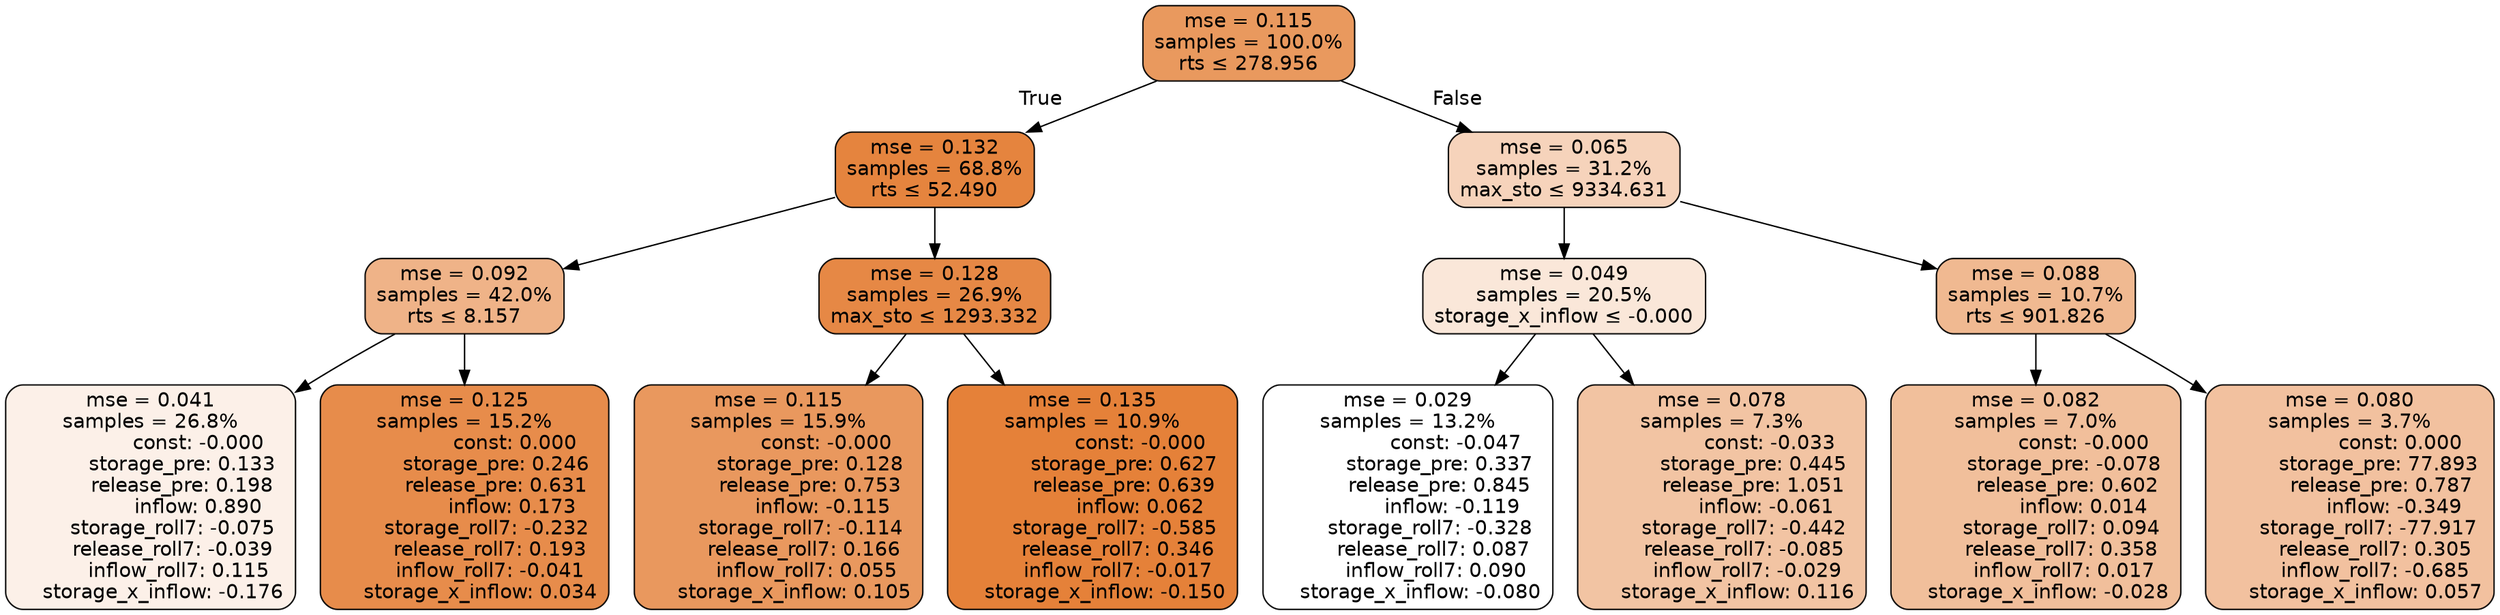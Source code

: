 digraph tree {
bgcolor="transparent"
node [shape=rectangle, style="filled, rounded", color="black", fontname=helvetica] ;
edge [fontname=helvetica] ;
	"0" [label="mse = 0.115
samples = 100.0%
rts &le; 278.956", fillcolor="#e9995e"]
	"1" [label="mse = 0.132
samples = 68.8%
rts &le; 52.490", fillcolor="#e5843e"]
	"2" [label="mse = 0.092
samples = 42.0%
rts &le; 8.157", fillcolor="#efb388"]
	"3" [label="mse = 0.041
samples = 26.8%
               const: -0.000
          storage_pre: 0.133
          release_pre: 0.198
               inflow: 0.890
       storage_roll7: -0.075
       release_roll7: -0.039
         inflow_roll7: 0.115
    storage_x_inflow: -0.176", fillcolor="#fcf0e8"]
	"4" [label="mse = 0.125
samples = 15.2%
                const: 0.000
          storage_pre: 0.246
          release_pre: 0.631
               inflow: 0.173
       storage_roll7: -0.232
        release_roll7: 0.193
        inflow_roll7: -0.041
     storage_x_inflow: 0.034", fillcolor="#e78c4b"]
	"5" [label="mse = 0.128
samples = 26.9%
max_sto &le; 1293.332", fillcolor="#e68845"]
	"6" [label="mse = 0.115
samples = 15.9%
               const: -0.000
          storage_pre: 0.128
          release_pre: 0.753
              inflow: -0.115
       storage_roll7: -0.114
        release_roll7: 0.166
         inflow_roll7: 0.055
     storage_x_inflow: 0.105", fillcolor="#e9985e"]
	"7" [label="mse = 0.135
samples = 10.9%
               const: -0.000
          storage_pre: 0.627
          release_pre: 0.639
               inflow: 0.062
       storage_roll7: -0.585
        release_roll7: 0.346
        inflow_roll7: -0.017
    storage_x_inflow: -0.150", fillcolor="#e58139"]
	"8" [label="mse = 0.065
samples = 31.2%
max_sto &le; 9334.631", fillcolor="#f6d3bb"]
	"9" [label="mse = 0.049
samples = 20.5%
storage_x_inflow &le; -0.000", fillcolor="#fae7d9"]
	"10" [label="mse = 0.029
samples = 13.2%
               const: -0.047
          storage_pre: 0.337
          release_pre: 0.845
              inflow: -0.119
       storage_roll7: -0.328
        release_roll7: 0.087
         inflow_roll7: 0.090
    storage_x_inflow: -0.080", fillcolor="#ffffff"]
	"11" [label="mse = 0.078
samples = 7.3%
               const: -0.033
          storage_pre: 0.445
          release_pre: 1.051
              inflow: -0.061
       storage_roll7: -0.442
       release_roll7: -0.085
        inflow_roll7: -0.029
     storage_x_inflow: 0.116", fillcolor="#f2c4a3"]
	"12" [label="mse = 0.088
samples = 10.7%
rts &le; 901.826", fillcolor="#f0b991"]
	"13" [label="mse = 0.082
samples = 7.0%
               const: -0.000
         storage_pre: -0.078
          release_pre: 0.602
               inflow: 0.014
        storage_roll7: 0.094
        release_roll7: 0.358
         inflow_roll7: 0.017
    storage_x_inflow: -0.028", fillcolor="#f1bf9b"]
	"14" [label="mse = 0.080
samples = 3.7%
                const: 0.000
         storage_pre: 77.893
          release_pre: 0.787
              inflow: -0.349
      storage_roll7: -77.917
        release_roll7: 0.305
        inflow_roll7: -0.685
     storage_x_inflow: 0.057", fillcolor="#f2c19f"]

	"0" -> "1" [labeldistance=2.5, labelangle=45, headlabel="True"]
	"1" -> "2"
	"2" -> "3"
	"2" -> "4"
	"1" -> "5"
	"5" -> "6"
	"5" -> "7"
	"0" -> "8" [labeldistance=2.5, labelangle=-45, headlabel="False"]
	"8" -> "9"
	"9" -> "10"
	"9" -> "11"
	"8" -> "12"
	"12" -> "13"
	"12" -> "14"
}